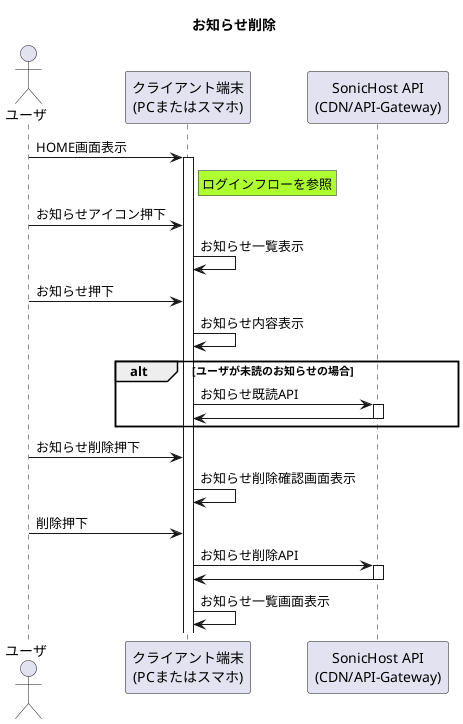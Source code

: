 @startuml  お知らせ削除
title お知らせ削除

' アクター定義
actor "ユーザ" as user
participant "クライアント端末\n(PCまたはスマホ)" as device
participant "SonicHost API\n(CDN/API-Gateway)" as api

user -> device ++: HOME画面表示
rnote right of device #GreenYellow
    ログインフローを参照
end note
user -> device : お知らせアイコン押下
device -> device : お知らせ一覧表示
user -> device : お知らせ押下
device -> device : お知らせ内容表示
alt ユーザが未読のお知らせの場合
    device -> api ++ : お知らせ既読API
    device <- api --
end
user -> device : お知らせ削除押下
device -> device : お知らせ削除確認画面表示
user -> device : 削除押下
device -> api ++ : お知らせ削除API
device <- api --
device -> device : お知らせ一覧画面表示